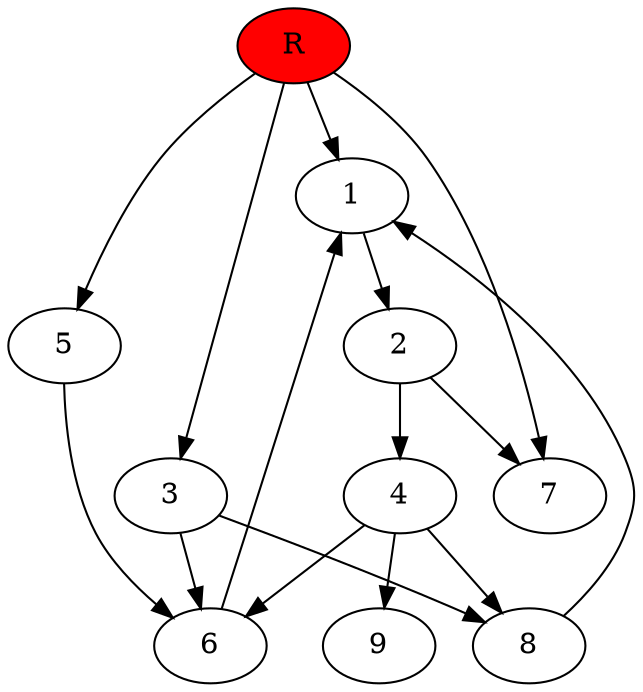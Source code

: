 digraph prb58314 {
	1
	2
	3
	4
	5
	6
	7
	8
	R [fillcolor="#ff0000" style=filled]
	1 -> 2
	2 -> 4
	2 -> 7
	3 -> 6
	3 -> 8
	4 -> 6
	4 -> 8
	4 -> 9
	5 -> 6
	6 -> 1
	8 -> 1
	R -> 1
	R -> 3
	R -> 5
	R -> 7
}
